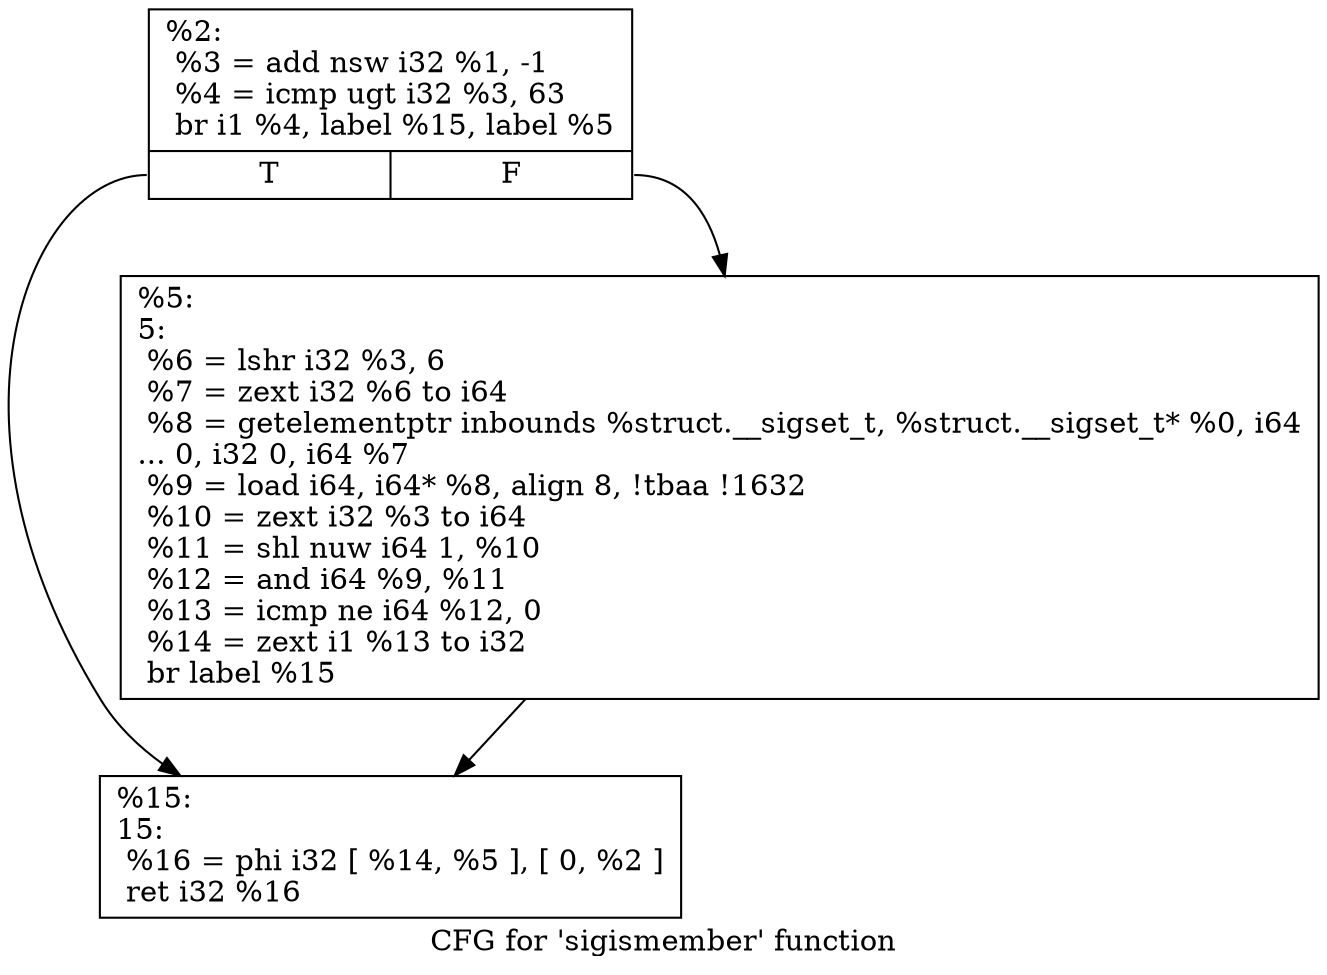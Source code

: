 digraph "CFG for 'sigismember' function" {
	label="CFG for 'sigismember' function";

	Node0x1b6f220 [shape=record,label="{%2:\l  %3 = add nsw i32 %1, -1\l  %4 = icmp ugt i32 %3, 63\l  br i1 %4, label %15, label %5\l|{<s0>T|<s1>F}}"];
	Node0x1b6f220:s0 -> Node0x1b6f320;
	Node0x1b6f220:s1 -> Node0x1b6f2d0;
	Node0x1b6f2d0 [shape=record,label="{%5:\l5:                                                \l  %6 = lshr i32 %3, 6\l  %7 = zext i32 %6 to i64\l  %8 = getelementptr inbounds %struct.__sigset_t, %struct.__sigset_t* %0, i64\l... 0, i32 0, i64 %7\l  %9 = load i64, i64* %8, align 8, !tbaa !1632\l  %10 = zext i32 %3 to i64\l  %11 = shl nuw i64 1, %10\l  %12 = and i64 %9, %11\l  %13 = icmp ne i64 %12, 0\l  %14 = zext i1 %13 to i32\l  br label %15\l}"];
	Node0x1b6f2d0 -> Node0x1b6f320;
	Node0x1b6f320 [shape=record,label="{%15:\l15:                                               \l  %16 = phi i32 [ %14, %5 ], [ 0, %2 ]\l  ret i32 %16\l}"];
}

